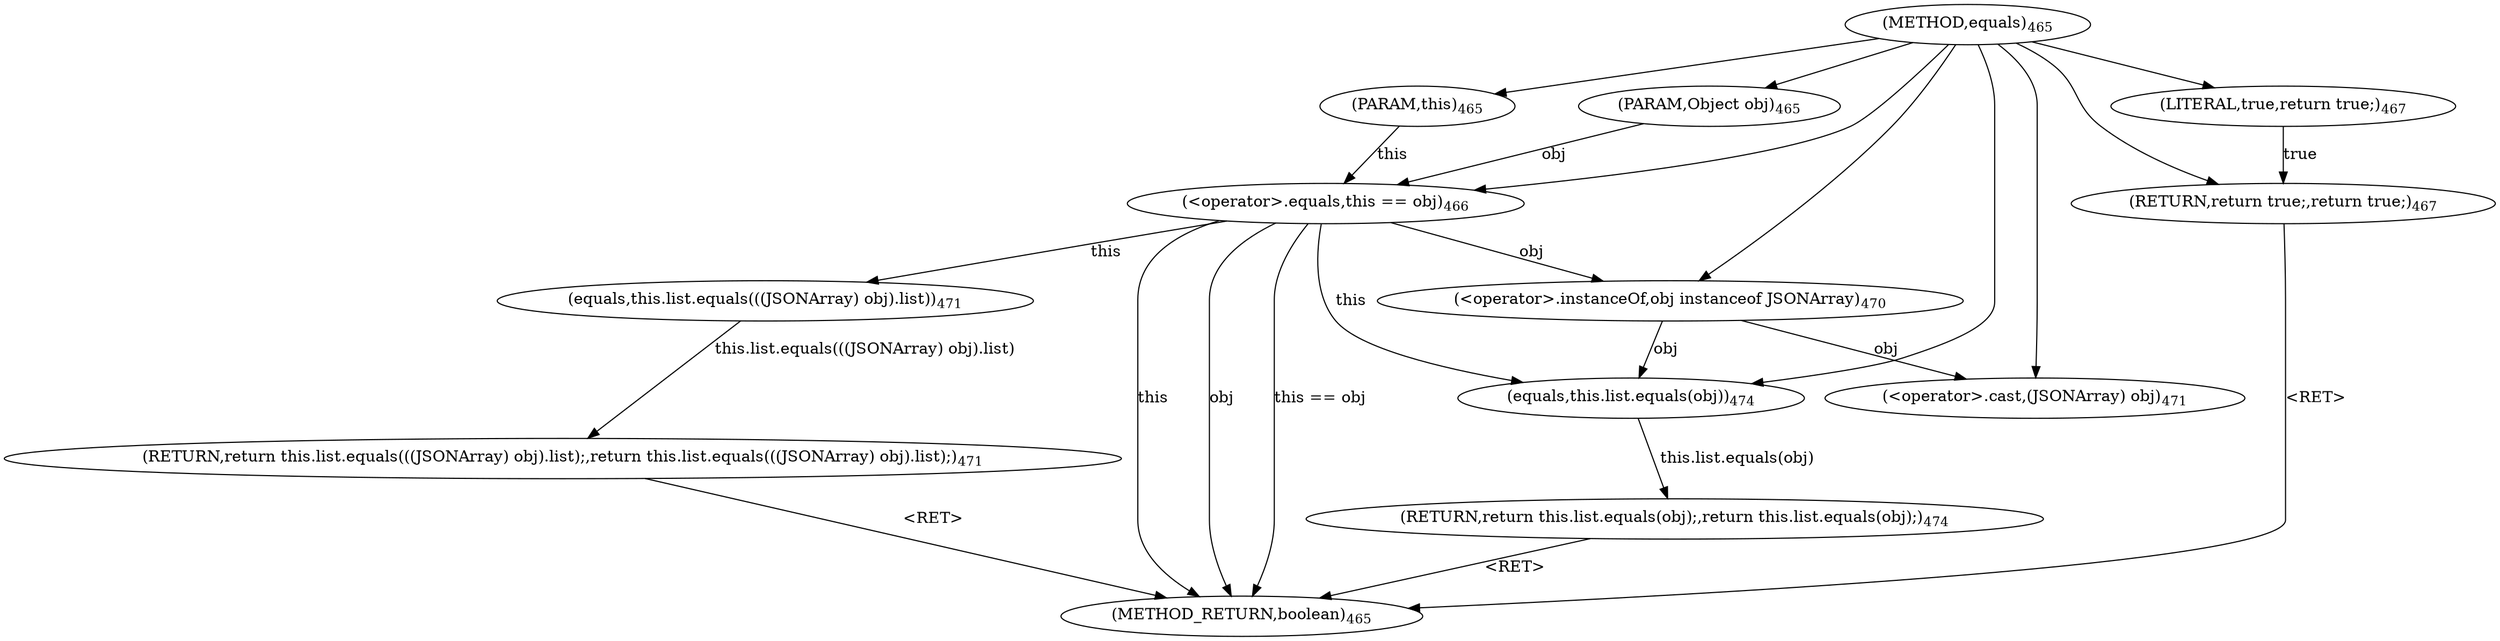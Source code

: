 digraph "equals" {  
"1353" [label = <(METHOD,equals)<SUB>465</SUB>> ]
"1383" [label = <(METHOD_RETURN,boolean)<SUB>465</SUB>> ]
"96" [label = <(PARAM,this)<SUB>465</SUB>> ]
"1354" [label = <(PARAM,Object obj)<SUB>465</SUB>> ]
"1376" [label = <(RETURN,return this.list.equals(obj);,return this.list.equals(obj);)<SUB>474</SUB>> ]
"1357" [label = <(&lt;operator&gt;.equals,this == obj)<SUB>466</SUB>> ]
"1363" [label = <(&lt;operator&gt;.instanceOf,obj instanceof JSONArray)<SUB>470</SUB>> ]
"1377" [label = <(equals,this.list.equals(obj))<SUB>474</SUB>> ]
"1357" [label = <(&lt;operator&gt;.equals,this == obj)<SUB>466</SUB>> ]
"1357" [label = <(&lt;operator&gt;.equals,this == obj)<SUB>466</SUB>> ]
"1360" [label = <(RETURN,return true;,return true;)<SUB>467</SUB>> ]
"1363" [label = <(&lt;operator&gt;.instanceOf,obj instanceof JSONArray)<SUB>470</SUB>> ]
"1363" [label = <(&lt;operator&gt;.instanceOf,obj instanceof JSONArray)<SUB>470</SUB>> ]
"1367" [label = <(RETURN,return this.list.equals(((JSONArray) obj).list);,return this.list.equals(((JSONArray) obj).list);)<SUB>471</SUB>> ]
"1377" [label = <(equals,this.list.equals(obj))<SUB>474</SUB>> ]
"1377" [label = <(equals,this.list.equals(obj))<SUB>474</SUB>> ]
"1361" [label = <(LITERAL,true,return true;)<SUB>467</SUB>> ]
"1368" [label = <(equals,this.list.equals(((JSONArray) obj).list))<SUB>471</SUB>> ]
"1368" [label = <(equals,this.list.equals(((JSONArray) obj).list))<SUB>471</SUB>> ]
"1368" [label = <(equals,this.list.equals(((JSONArray) obj).list))<SUB>471</SUB>> ]
"1372" [label = <(&lt;operator&gt;.cast,(JSONArray) obj)<SUB>471</SUB>> ]
"1372" [label = <(&lt;operator&gt;.cast,(JSONArray) obj)<SUB>471</SUB>> ]
  "1376" -> "1383"  [ label = "&lt;RET&gt;"] 
  "1360" -> "1383"  [ label = "&lt;RET&gt;"] 
  "1367" -> "1383"  [ label = "&lt;RET&gt;"] 
  "1357" -> "1383"  [ label = "this"] 
  "1357" -> "1383"  [ label = "obj"] 
  "1357" -> "1383"  [ label = "this == obj"] 
  "1353" -> "96" 
  "1353" -> "1354" 
  "1377" -> "1376"  [ label = "this.list.equals(obj)"] 
  "96" -> "1357"  [ label = "this"] 
  "1353" -> "1357" 
  "1354" -> "1357"  [ label = "obj"] 
  "1361" -> "1360"  [ label = "true"] 
  "1353" -> "1360" 
  "1357" -> "1363"  [ label = "obj"] 
  "1353" -> "1363" 
  "1368" -> "1367"  [ label = "this.list.equals(((JSONArray) obj).list)"] 
  "1357" -> "1377"  [ label = "this"] 
  "1363" -> "1377"  [ label = "obj"] 
  "1353" -> "1377" 
  "1353" -> "1361" 
  "1357" -> "1368"  [ label = "this"] 
  "1353" -> "1372" 
  "1363" -> "1372"  [ label = "obj"] 
}
